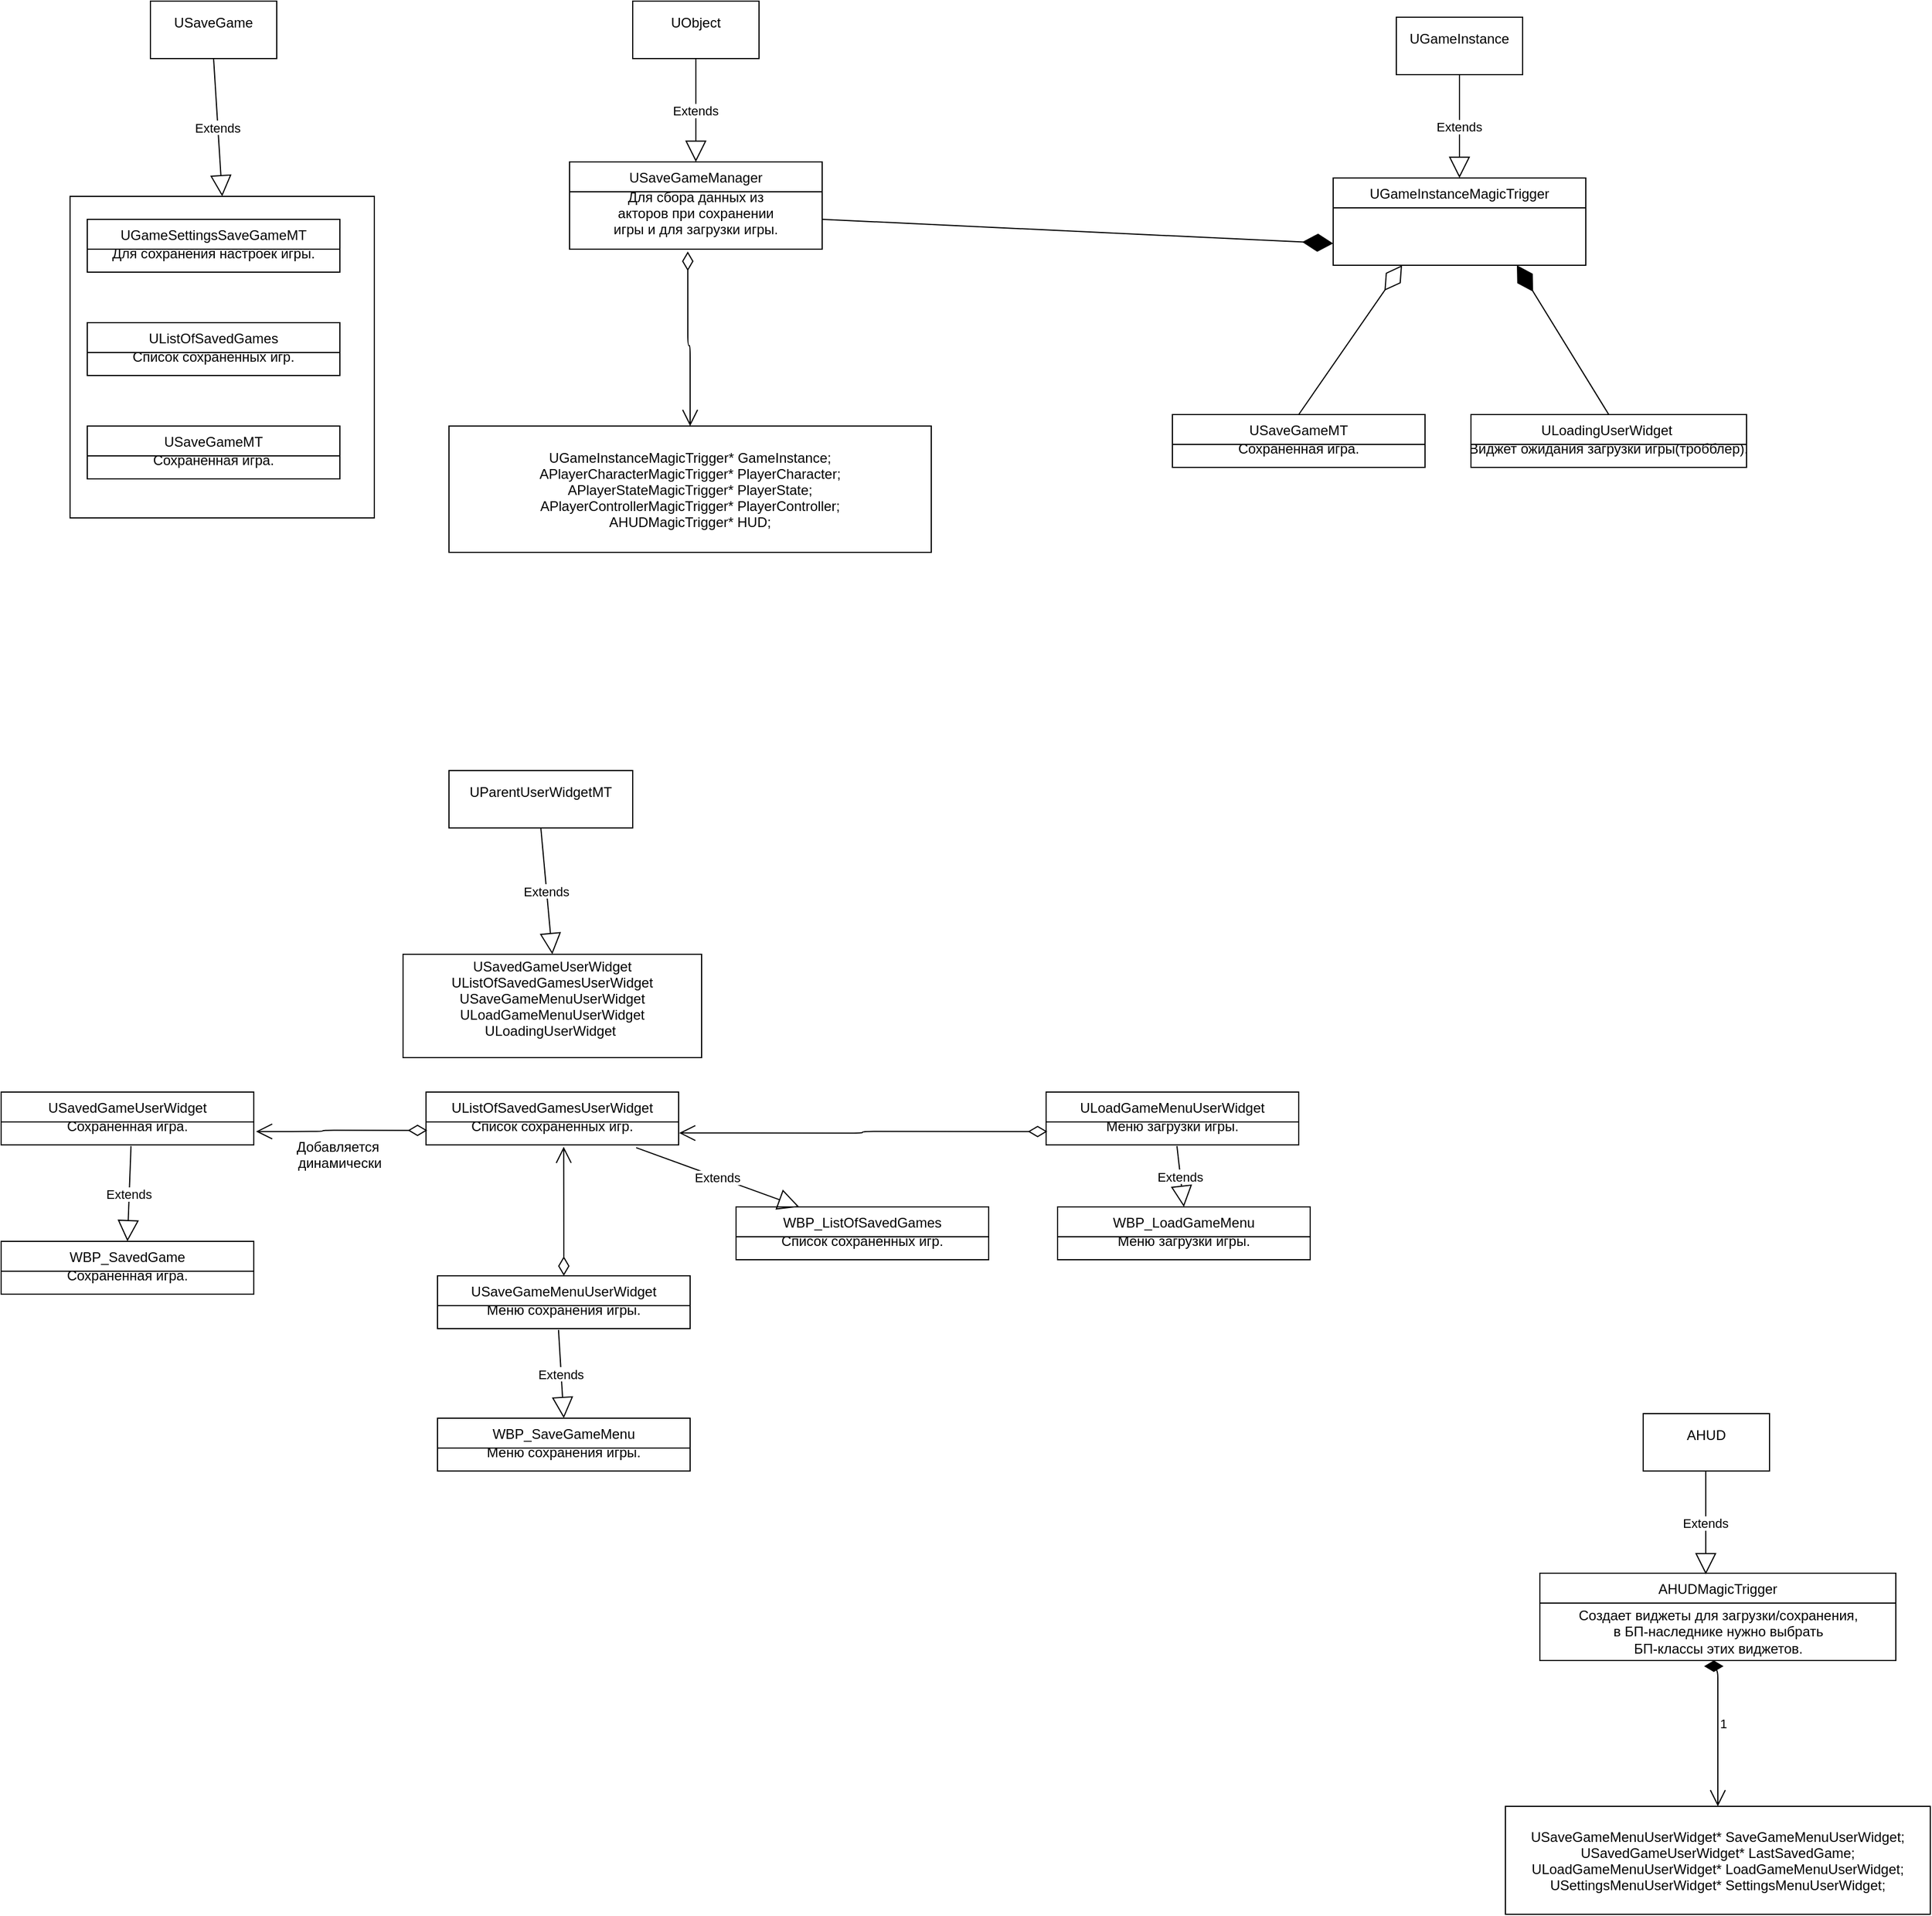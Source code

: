 <mxfile version="14.9.6" type="device"><diagram id="C5RBs43oDa-KdzZeNtuy" name="Page-1"><mxGraphModel dx="1599" dy="1015" grid="1" gridSize="10" guides="1" tooltips="1" connect="1" arrows="1" fold="1" page="1" pageScale="1" pageWidth="3300" pageHeight="2339" math="0" shadow="0"><root><mxCell id="WIyWlLk6GJQsqaUBKTNV-0"/><mxCell id="WIyWlLk6GJQsqaUBKTNV-1" parent="WIyWlLk6GJQsqaUBKTNV-0"/><mxCell id="2ddv5n-h7dRDnPX28ZdO-11" value="Extends" style="endArrow=block;endSize=16;endFill=0;exitX=0.5;exitY=1;exitDx=0;exitDy=0;entryX=0.5;entryY=0;entryDx=0;entryDy=0;startFill=1;anchorPointDirection=1;fixDash=0;metaEdit=0;fontStyle=0" parent="WIyWlLk6GJQsqaUBKTNV-1" source="Wu-_cJtGNASME4f10b3Y-38" target="3VBGNSHtFaT7-vQUP9fZ-44" edge="1"><mxGeometry width="160" relative="1" as="geometry"><mxPoint x="355" y="300" as="sourcePoint"/><mxPoint x="300" y="300" as="targetPoint"/></mxGeometry></mxCell><mxCell id="2ddv5n-h7dRDnPX28ZdO-20" value="UGameSettingsSaveGameMT&#10;" style="swimlane;fontStyle=0;childLayout=stackLayout;horizontal=1;startSize=26;fillColor=none;horizontalStack=0;resizeParent=1;resizeParentMax=0;resizeLast=0;collapsible=1;marginBottom=0;verticalAlign=top;" parent="WIyWlLk6GJQsqaUBKTNV-1" vertex="1"><mxGeometry x="85" y="220" width="220" height="46" as="geometry"/></mxCell><mxCell id="3VBGNSHtFaT7-vQUP9fZ-0" value="Для сохранения настроек игры.&#10;" style="text;align=center;verticalAlign=middle;resizable=0;points=[];autosize=1;strokeColor=none;fontStyle=0" parent="2ddv5n-h7dRDnPX28ZdO-20" vertex="1"><mxGeometry y="26" width="220" height="20" as="geometry"/></mxCell><mxCell id="Wu-_cJtGNASME4f10b3Y-38" value="USaveGame&#10;" style="fontStyle=0" parent="WIyWlLk6GJQsqaUBKTNV-1" vertex="1"><mxGeometry x="140" y="30" width="110" height="50" as="geometry"/></mxCell><mxCell id="3VBGNSHtFaT7-vQUP9fZ-1" value="UListOfSavedGames&#10;" style="swimlane;fontStyle=0;childLayout=stackLayout;horizontal=1;startSize=26;fillColor=none;horizontalStack=0;resizeParent=1;resizeParentMax=0;resizeLast=0;collapsible=1;marginBottom=0;verticalAlign=top;" parent="WIyWlLk6GJQsqaUBKTNV-1" vertex="1"><mxGeometry x="85" y="310" width="220" height="46" as="geometry"/></mxCell><mxCell id="3VBGNSHtFaT7-vQUP9fZ-2" value="Список сохраненных игр.&#10;" style="text;align=center;verticalAlign=middle;resizable=0;points=[];autosize=1;strokeColor=none;fontStyle=0" parent="3VBGNSHtFaT7-vQUP9fZ-1" vertex="1"><mxGeometry y="26" width="220" height="20" as="geometry"/></mxCell><mxCell id="3VBGNSHtFaT7-vQUP9fZ-4" value="UObject&#10;" style="fontStyle=0" parent="WIyWlLk6GJQsqaUBKTNV-1" vertex="1"><mxGeometry x="560" y="30" width="110" height="50" as="geometry"/></mxCell><mxCell id="3VBGNSHtFaT7-vQUP9fZ-5" value="Extends" style="endArrow=block;endSize=16;endFill=0;exitX=0.5;exitY=1;exitDx=0;exitDy=0;startFill=1;anchorPointDirection=1;fixDash=0;metaEdit=0;entryX=0.5;entryY=0;entryDx=0;entryDy=0;fontStyle=0" parent="WIyWlLk6GJQsqaUBKTNV-1" source="3VBGNSHtFaT7-vQUP9fZ-4" target="3VBGNSHtFaT7-vQUP9fZ-7" edge="1"><mxGeometry width="160" relative="1" as="geometry"><mxPoint x="610" y="80" as="sourcePoint"/><mxPoint x="650" y="200" as="targetPoint"/></mxGeometry></mxCell><mxCell id="3VBGNSHtFaT7-vQUP9fZ-7" value="USaveGameManager&#10;" style="swimlane;fontStyle=0;childLayout=stackLayout;horizontal=1;startSize=26;fillColor=none;horizontalStack=0;resizeParent=1;resizeParentMax=0;resizeLast=0;collapsible=1;marginBottom=0;verticalAlign=top;" parent="WIyWlLk6GJQsqaUBKTNV-1" vertex="1"><mxGeometry x="505" y="170" width="220" height="76" as="geometry"/></mxCell><mxCell id="3VBGNSHtFaT7-vQUP9fZ-8" value="Для сбора данных из&#10; акторов при сохранении &#10;игры и для загрузки игры.&#10;" style="text;align=center;verticalAlign=middle;resizable=0;points=[];autosize=1;strokeColor=none;fontStyle=0" parent="3VBGNSHtFaT7-vQUP9fZ-7" vertex="1"><mxGeometry y="26" width="220" height="50" as="geometry"/></mxCell><mxCell id="3VBGNSHtFaT7-vQUP9fZ-9" value="UGameInstanceMagicTrigger* GameInstance;&#10;APlayerCharacterMagicTrigger* PlayerCharacter;&#10;APlayerStateMagicTrigger* PlayerState;&#10;APlayerControllerMagicTrigger* PlayerController;&#10;AHUDMagicTrigger* HUD;" style="fontStyle=0" parent="WIyWlLk6GJQsqaUBKTNV-1" vertex="1"><mxGeometry x="400" y="400" width="420" height="110" as="geometry"/></mxCell><mxCell id="3VBGNSHtFaT7-vQUP9fZ-11" value="" style="endArrow=open;html=1;endSize=12;startArrow=diamondThin;startSize=14;startFill=0;edgeStyle=orthogonalEdgeStyle;align=left;verticalAlign=bottom;entryX=0.5;entryY=0;entryDx=0;entryDy=0;exitX=0.468;exitY=1.04;exitDx=0;exitDy=0;exitPerimeter=0;fontStyle=0" parent="WIyWlLk6GJQsqaUBKTNV-1" source="3VBGNSHtFaT7-vQUP9fZ-8" target="3VBGNSHtFaT7-vQUP9fZ-9" edge="1"><mxGeometry x="-1" y="3" relative="1" as="geometry"><mxPoint x="610" y="310" as="sourcePoint"/><mxPoint x="620" y="380" as="targetPoint"/><Array as="points"><mxPoint x="608" y="330"/><mxPoint x="610" y="330"/></Array></mxGeometry></mxCell><mxCell id="3VBGNSHtFaT7-vQUP9fZ-12" value="USaveGameMT&#10;" style="swimlane;fontStyle=0;childLayout=stackLayout;horizontal=1;startSize=26;fillColor=none;horizontalStack=0;resizeParent=1;resizeParentMax=0;resizeLast=0;collapsible=1;marginBottom=0;verticalAlign=top;" parent="WIyWlLk6GJQsqaUBKTNV-1" vertex="1"><mxGeometry x="85" y="400" width="220" height="46" as="geometry"/></mxCell><mxCell id="3VBGNSHtFaT7-vQUP9fZ-13" value="Сохраненная игра.&#10;" style="text;align=center;verticalAlign=middle;resizable=0;points=[];autosize=1;strokeColor=none;fontStyle=0" parent="3VBGNSHtFaT7-vQUP9fZ-12" vertex="1"><mxGeometry y="26" width="220" height="20" as="geometry"/></mxCell><mxCell id="3VBGNSHtFaT7-vQUP9fZ-15" value="UParentUserWidgetMT&#10;" style="fontStyle=0" parent="WIyWlLk6GJQsqaUBKTNV-1" vertex="1"><mxGeometry x="400" y="700" width="160" height="50" as="geometry"/></mxCell><mxCell id="3VBGNSHtFaT7-vQUP9fZ-16" value="Extends" style="endArrow=block;endSize=16;endFill=0;exitX=0.5;exitY=1;exitDx=0;exitDy=0;startFill=1;anchorPointDirection=1;fixDash=0;metaEdit=0;entryX=0.5;entryY=0;entryDx=0;entryDy=0;fontStyle=0" parent="WIyWlLk6GJQsqaUBKTNV-1" source="3VBGNSHtFaT7-vQUP9fZ-15" target="3VBGNSHtFaT7-vQUP9fZ-39" edge="1"><mxGeometry width="160" relative="1" as="geometry"><mxPoint x="570" y="720" as="sourcePoint"/><mxPoint x="530" y="860" as="targetPoint"/></mxGeometry></mxCell><mxCell id="3VBGNSHtFaT7-vQUP9fZ-17" value="UListOfSavedGamesUserWidget&#10;" style="swimlane;fontStyle=0;childLayout=stackLayout;horizontal=1;startSize=26;fillColor=none;horizontalStack=0;resizeParent=1;resizeParentMax=0;resizeLast=0;collapsible=1;marginBottom=0;verticalAlign=top;" parent="WIyWlLk6GJQsqaUBKTNV-1" vertex="1"><mxGeometry x="380" y="980" width="220" height="46" as="geometry"/></mxCell><mxCell id="3VBGNSHtFaT7-vQUP9fZ-18" value="Список сохраненных игр.&#10;" style="text;align=center;verticalAlign=middle;resizable=0;points=[];autosize=1;strokeColor=none;fontStyle=0" parent="3VBGNSHtFaT7-vQUP9fZ-17" vertex="1"><mxGeometry y="26" width="220" height="20" as="geometry"/></mxCell><mxCell id="3VBGNSHtFaT7-vQUP9fZ-19" value="ULoadGameMenuUserWidget&#10;" style="swimlane;fontStyle=0;childLayout=stackLayout;horizontal=1;startSize=26;fillColor=none;horizontalStack=0;resizeParent=1;resizeParentMax=0;resizeLast=0;collapsible=1;marginBottom=0;verticalAlign=top;" parent="WIyWlLk6GJQsqaUBKTNV-1" vertex="1"><mxGeometry x="920" y="980" width="220" height="46" as="geometry"/></mxCell><mxCell id="3VBGNSHtFaT7-vQUP9fZ-20" value="Меню загрузки игры.&#10;" style="text;align=center;verticalAlign=middle;resizable=0;points=[];autosize=1;strokeColor=none;fontStyle=0" parent="3VBGNSHtFaT7-vQUP9fZ-19" vertex="1"><mxGeometry y="26" width="220" height="20" as="geometry"/></mxCell><mxCell id="3VBGNSHtFaT7-vQUP9fZ-22" value="" style="endArrow=open;endSize=12;startArrow=diamondThin;startSize=14;startFill=0;edgeStyle=orthogonalEdgeStyle;align=left;verticalAlign=bottom;entryX=1.002;entryY=0.483;entryDx=0;entryDy=0;exitX=0.005;exitY=0.417;exitDx=0;exitDy=0;exitPerimeter=0;entryPerimeter=0;fontStyle=0" parent="WIyWlLk6GJQsqaUBKTNV-1" source="3VBGNSHtFaT7-vQUP9fZ-20" target="3VBGNSHtFaT7-vQUP9fZ-18" edge="1"><mxGeometry relative="1" as="geometry"><mxPoint x="680" y="880" as="sourcePoint"/><mxPoint x="682.04" y="980" as="targetPoint"/></mxGeometry></mxCell><mxCell id="3VBGNSHtFaT7-vQUP9fZ-27" value="USavedGameUserWidget&#10;" style="swimlane;fontStyle=0;childLayout=stackLayout;horizontal=1;startSize=26;fillColor=none;horizontalStack=0;resizeParent=1;resizeParentMax=0;resizeLast=0;collapsible=1;marginBottom=0;verticalAlign=top;" parent="WIyWlLk6GJQsqaUBKTNV-1" vertex="1"><mxGeometry x="10" y="980" width="220" height="46" as="geometry"/></mxCell><mxCell id="3VBGNSHtFaT7-vQUP9fZ-28" value="Сохраненная игра.&#10;" style="text;align=center;verticalAlign=middle;resizable=0;points=[];autosize=1;strokeColor=none;fontStyle=0" parent="3VBGNSHtFaT7-vQUP9fZ-27" vertex="1"><mxGeometry y="26" width="220" height="20" as="geometry"/></mxCell><mxCell id="3VBGNSHtFaT7-vQUP9fZ-32" value="" style="endArrow=open;endSize=12;startArrow=diamondThin;startSize=14;startFill=0;edgeStyle=orthogonalEdgeStyle;align=left;verticalAlign=bottom;entryX=1.009;entryY=0.417;entryDx=0;entryDy=0;exitX=0.005;exitY=0.367;exitDx=0;exitDy=0;exitPerimeter=0;entryPerimeter=0;fontStyle=0" parent="WIyWlLk6GJQsqaUBKTNV-1" source="3VBGNSHtFaT7-vQUP9fZ-18" target="3VBGNSHtFaT7-vQUP9fZ-28" edge="1"><mxGeometry x="-1" y="3" relative="1" as="geometry"><mxPoint x="330.66" y="1160" as="sourcePoint"/><mxPoint x="190.0" y="1163.3" as="targetPoint"/><Array as="points"><mxPoint x="290" y="1013"/></Array></mxGeometry></mxCell><mxCell id="3VBGNSHtFaT7-vQUP9fZ-33" value="Добавляется &#10;динамически&#10;" style="text;align=center;verticalAlign=middle;resizable=0;points=[];autosize=1;strokeColor=none;fontStyle=0" parent="WIyWlLk6GJQsqaUBKTNV-1" vertex="1"><mxGeometry x="260" y="1026" width="90" height="30" as="geometry"/></mxCell><mxCell id="3VBGNSHtFaT7-vQUP9fZ-34" value="USaveGameMenuUserWidget&#10;" style="swimlane;fontStyle=0;childLayout=stackLayout;horizontal=1;startSize=26;fillColor=none;horizontalStack=0;resizeParent=1;resizeParentMax=0;resizeLast=0;collapsible=1;marginBottom=0;verticalAlign=top;" parent="WIyWlLk6GJQsqaUBKTNV-1" vertex="1"><mxGeometry x="390" y="1140" width="220" height="46" as="geometry"/></mxCell><mxCell id="3VBGNSHtFaT7-vQUP9fZ-35" value="Меню сохранения игры.&#10;" style="text;align=center;verticalAlign=middle;resizable=0;points=[];autosize=1;strokeColor=none;fontStyle=0" parent="3VBGNSHtFaT7-vQUP9fZ-34" vertex="1"><mxGeometry y="26" width="220" height="20" as="geometry"/></mxCell><mxCell id="3VBGNSHtFaT7-vQUP9fZ-39" value="USavedGameUserWidget&#10;UListOfSavedGamesUserWidget&#10;USaveGameMenuUserWidget&#10;ULoadGameMenuUserWidget&#10;ULoadingUserWidget &#10;" style="fontStyle=0" parent="WIyWlLk6GJQsqaUBKTNV-1" vertex="1"><mxGeometry x="360" y="860" width="260" height="90" as="geometry"/></mxCell><mxCell id="3VBGNSHtFaT7-vQUP9fZ-41" value="" style="endArrow=open;endSize=12;startArrow=diamondThin;startSize=14;startFill=0;edgeStyle=orthogonalEdgeStyle;align=left;verticalAlign=bottom;exitX=0.5;exitY=0;exitDx=0;exitDy=0;entryX=0.545;entryY=1.08;entryDx=0;entryDy=0;entryPerimeter=0;fontStyle=0" parent="WIyWlLk6GJQsqaUBKTNV-1" source="3VBGNSHtFaT7-vQUP9fZ-34" target="3VBGNSHtFaT7-vQUP9fZ-18" edge="1"><mxGeometry relative="1" as="geometry"><mxPoint x="720.68" y="1106.68" as="sourcePoint"/><mxPoint x="610" y="1110" as="targetPoint"/></mxGeometry></mxCell><mxCell id="3VBGNSHtFaT7-vQUP9fZ-44" value="" style="shadow=0;sketch=0;rounded=0;glass=1;fillColor=none;fontStyle=0" parent="WIyWlLk6GJQsqaUBKTNV-1" vertex="1"><mxGeometry x="70" y="200" width="265" height="280" as="geometry"/></mxCell><mxCell id="3VBGNSHtFaT7-vQUP9fZ-45" value="UGameInstanceMagicTrigger&#10;" style="swimlane;fontStyle=0;childLayout=stackLayout;horizontal=1;startSize=26;fillColor=none;horizontalStack=0;resizeParent=1;resizeParentMax=0;resizeLast=0;collapsible=1;marginBottom=0;verticalAlign=top;" parent="WIyWlLk6GJQsqaUBKTNV-1" vertex="1"><mxGeometry x="1170" y="184" width="220" height="76" as="geometry"/></mxCell><mxCell id="3VBGNSHtFaT7-vQUP9fZ-47" value="UGameInstance&#10;" style="labelBorderColor=none;verticalAlign=middle;fontStyle=0" parent="WIyWlLk6GJQsqaUBKTNV-1" vertex="1"><mxGeometry x="1225" y="44" width="110" height="50" as="geometry"/></mxCell><mxCell id="3VBGNSHtFaT7-vQUP9fZ-48" value="Extends" style="endArrow=block;endSize=16;endFill=0;exitX=0.5;exitY=1;exitDx=0;exitDy=0;startFill=1;anchorPointDirection=1;fixDash=0;metaEdit=0;entryX=0.5;entryY=0;entryDx=0;entryDy=0;fontStyle=0" parent="WIyWlLk6GJQsqaUBKTNV-1" source="3VBGNSHtFaT7-vQUP9fZ-47" edge="1"><mxGeometry width="160" relative="1" as="geometry"><mxPoint x="1275" y="94" as="sourcePoint"/><mxPoint x="1280" y="184" as="targetPoint"/></mxGeometry></mxCell><mxCell id="3VBGNSHtFaT7-vQUP9fZ-53" value="USaveGameMT&#10;" style="swimlane;fontStyle=0;childLayout=stackLayout;horizontal=1;startSize=26;fillColor=none;horizontalStack=0;resizeParent=1;resizeParentMax=0;resizeLast=0;collapsible=1;marginBottom=0;verticalAlign=top;" parent="WIyWlLk6GJQsqaUBKTNV-1" vertex="1"><mxGeometry x="1030" y="390" width="220" height="46" as="geometry"/></mxCell><mxCell id="3VBGNSHtFaT7-vQUP9fZ-54" value="Сохраненная игра.&#10;" style="text;align=center;verticalAlign=middle;resizable=0;points=[];autosize=1;strokeColor=none;fontStyle=0" parent="3VBGNSHtFaT7-vQUP9fZ-53" vertex="1"><mxGeometry y="26" width="220" height="20" as="geometry"/></mxCell><mxCell id="3VBGNSHtFaT7-vQUP9fZ-55" value="ULoadingUserWidget " style="swimlane;fontStyle=0;childLayout=stackLayout;horizontal=1;startSize=26;fillColor=none;horizontalStack=0;resizeParent=1;resizeParentMax=0;resizeLast=0;collapsible=1;marginBottom=0;verticalAlign=top;" parent="WIyWlLk6GJQsqaUBKTNV-1" vertex="1"><mxGeometry x="1290" y="390" width="240" height="46" as="geometry"/></mxCell><mxCell id="3VBGNSHtFaT7-vQUP9fZ-56" value="Виджет ожидания загрузки игры(тробблер).&#10;" style="text;align=center;verticalAlign=middle;resizable=0;points=[];autosize=1;strokeColor=none;fontStyle=0" parent="3VBGNSHtFaT7-vQUP9fZ-55" vertex="1"><mxGeometry y="26" width="240" height="20" as="geometry"/></mxCell><mxCell id="3VBGNSHtFaT7-vQUP9fZ-59" value="AHUD&#10;" style="labelBorderColor=none;verticalAlign=middle;fontStyle=0" parent="WIyWlLk6GJQsqaUBKTNV-1" vertex="1"><mxGeometry x="1440" y="1260" width="110" height="50" as="geometry"/></mxCell><mxCell id="3VBGNSHtFaT7-vQUP9fZ-60" value="Extends" style="endArrow=block;endSize=16;endFill=0;exitX=0.5;exitY=1;exitDx=0;exitDy=0;startFill=1;anchorPointDirection=1;fixDash=0;metaEdit=0;entryX=0.5;entryY=0;entryDx=0;entryDy=0;fontStyle=0" parent="WIyWlLk6GJQsqaUBKTNV-1" edge="1"><mxGeometry width="160" relative="1" as="geometry"><mxPoint x="1494.5" y="1310" as="sourcePoint"/><mxPoint x="1494.5" y="1400" as="targetPoint"/><Array as="points"><mxPoint x="1494.5" y="1356"/></Array></mxGeometry></mxCell><mxCell id="3VBGNSHtFaT7-vQUP9fZ-61" value="AHUDMagicTrigger&#10;" style="swimlane;fontStyle=0;childLayout=stackLayout;horizontal=1;startSize=26;fillColor=none;horizontalStack=0;resizeParent=1;resizeParentMax=0;resizeLast=0;collapsible=1;marginBottom=0;verticalAlign=top;" parent="WIyWlLk6GJQsqaUBKTNV-1" vertex="1"><mxGeometry x="1350" y="1399" width="310" height="76" as="geometry"/></mxCell><mxCell id="m__-w3Ek9bFNL5OKbapV-0" value="Создает виджеты для загрузки/сохранения, &lt;br&gt;в БП-наследнике нужно выбрать &lt;br&gt;БП-классы этих виджетов." style="text;html=1;align=center;verticalAlign=middle;resizable=0;points=[];autosize=1;strokeColor=none;" parent="3VBGNSHtFaT7-vQUP9fZ-61" vertex="1"><mxGeometry y="26" width="310" height="50" as="geometry"/></mxCell><mxCell id="3VBGNSHtFaT7-vQUP9fZ-63" value="&#9;&#9;USaveGameMenuUserWidget* SaveGameMenuUserWidget;&#10;&#9;USavedGameUserWidget* LastSavedGame;&#10;&#9;ULoadGameMenuUserWidget* LoadGameMenuUserWidget;&#10;&#9;USettingsMenuUserWidget* SettingsMenuUserWidget;" style="fontStyle=0" parent="WIyWlLk6GJQsqaUBKTNV-1" vertex="1"><mxGeometry x="1320" y="1602" width="370" height="94" as="geometry"/></mxCell><mxCell id="3VBGNSHtFaT7-vQUP9fZ-64" value="1" style="endArrow=open;html=1;endSize=12;startArrow=diamondThin;startSize=14;startFill=1;edgeStyle=orthogonalEdgeStyle;align=left;verticalAlign=bottom;fontStyle=0;entryX=0.5;entryY=0;entryDx=0;entryDy=0;" parent="WIyWlLk6GJQsqaUBKTNV-1" target="3VBGNSHtFaT7-vQUP9fZ-63" edge="1"><mxGeometry relative="1" as="geometry"><mxPoint x="1510" y="1480" as="sourcePoint"/><mxPoint x="1480" y="1590" as="targetPoint"/><Array as="points"><mxPoint x="1505" y="1480"/></Array></mxGeometry></mxCell><mxCell id="3VBGNSHtFaT7-vQUP9fZ-65" value="" style="endArrow=diamondThin;endFill=0;endSize=24;html=1;exitX=0.5;exitY=0;exitDx=0;exitDy=0;" parent="WIyWlLk6GJQsqaUBKTNV-1" source="3VBGNSHtFaT7-vQUP9fZ-53" edge="1"><mxGeometry width="160" relative="1" as="geometry"><mxPoint x="1130" y="340" as="sourcePoint"/><mxPoint x="1230" y="260" as="targetPoint"/></mxGeometry></mxCell><mxCell id="3VBGNSHtFaT7-vQUP9fZ-67" value="" style="endArrow=diamondThin;endFill=1;endSize=24;html=1;entryX=0;entryY=0.75;entryDx=0;entryDy=0;exitX=1;exitY=0.48;exitDx=0;exitDy=0;exitPerimeter=0;" parent="WIyWlLk6GJQsqaUBKTNV-1" source="3VBGNSHtFaT7-vQUP9fZ-8" target="3VBGNSHtFaT7-vQUP9fZ-45" edge="1"><mxGeometry width="160" relative="1" as="geometry"><mxPoint x="810" y="210" as="sourcePoint"/><mxPoint x="970" y="210" as="targetPoint"/></mxGeometry></mxCell><mxCell id="m__-w3Ek9bFNL5OKbapV-1" value="WBP_SavedGame" style="swimlane;fontStyle=0;childLayout=stackLayout;horizontal=1;startSize=26;fillColor=none;horizontalStack=0;resizeParent=1;resizeParentMax=0;resizeLast=0;collapsible=1;marginBottom=0;verticalAlign=top;" parent="WIyWlLk6GJQsqaUBKTNV-1" vertex="1"><mxGeometry x="10" y="1110" width="220" height="46" as="geometry"/></mxCell><mxCell id="m__-w3Ek9bFNL5OKbapV-2" value="Сохраненная игра.&#10;" style="text;align=center;verticalAlign=middle;resizable=0;points=[];autosize=1;strokeColor=none;fontStyle=0" parent="m__-w3Ek9bFNL5OKbapV-1" vertex="1"><mxGeometry y="26" width="220" height="20" as="geometry"/></mxCell><mxCell id="m__-w3Ek9bFNL5OKbapV-3" value="Extends" style="endArrow=block;endSize=16;endFill=0;exitX=0.514;exitY=1.053;exitDx=0;exitDy=0;startFill=1;anchorPointDirection=1;fixDash=0;metaEdit=0;entryX=0.5;entryY=0;entryDx=0;entryDy=0;fontStyle=0;exitPerimeter=0;" parent="WIyWlLk6GJQsqaUBKTNV-1" source="3VBGNSHtFaT7-vQUP9fZ-28" target="m__-w3Ek9bFNL5OKbapV-1" edge="1"><mxGeometry width="160" relative="1" as="geometry"><mxPoint x="115.0" y="1026" as="sourcePoint"/><mxPoint x="125.0" y="1136" as="targetPoint"/></mxGeometry></mxCell><mxCell id="m__-w3Ek9bFNL5OKbapV-5" value="WBP_SaveGameMenu" style="swimlane;fontStyle=0;childLayout=stackLayout;horizontal=1;startSize=26;fillColor=none;horizontalStack=0;resizeParent=1;resizeParentMax=0;resizeLast=0;collapsible=1;marginBottom=0;verticalAlign=top;" parent="WIyWlLk6GJQsqaUBKTNV-1" vertex="1"><mxGeometry x="390" y="1264" width="220" height="46" as="geometry"/></mxCell><mxCell id="m__-w3Ek9bFNL5OKbapV-6" value="Меню сохранения игры.&#10;" style="text;align=center;verticalAlign=middle;resizable=0;points=[];autosize=1;strokeColor=none;fontStyle=0" parent="m__-w3Ek9bFNL5OKbapV-5" vertex="1"><mxGeometry y="26" width="220" height="20" as="geometry"/></mxCell><mxCell id="m__-w3Ek9bFNL5OKbapV-7" value="Extends" style="endArrow=block;endSize=16;endFill=0;startFill=1;anchorPointDirection=1;fixDash=0;metaEdit=0;entryX=0.5;entryY=0;entryDx=0;entryDy=0;fontStyle=0;exitX=0.479;exitY=1.053;exitDx=0;exitDy=0;exitPerimeter=0;" parent="WIyWlLk6GJQsqaUBKTNV-1" source="3VBGNSHtFaT7-vQUP9fZ-35" target="m__-w3Ek9bFNL5OKbapV-5" edge="1"><mxGeometry width="160" relative="1" as="geometry"><mxPoint x="490" y="1210" as="sourcePoint"/><mxPoint x="505" y="1270" as="targetPoint"/></mxGeometry></mxCell><mxCell id="m__-w3Ek9bFNL5OKbapV-8" value="WBP_ListOfSavedGames" style="swimlane;fontStyle=0;childLayout=stackLayout;horizontal=1;startSize=26;fillColor=none;horizontalStack=0;resizeParent=1;resizeParentMax=0;resizeLast=0;collapsible=1;marginBottom=0;verticalAlign=top;" parent="WIyWlLk6GJQsqaUBKTNV-1" vertex="1"><mxGeometry x="650" y="1080" width="220" height="46" as="geometry"/></mxCell><mxCell id="m__-w3Ek9bFNL5OKbapV-9" value="Список сохраненных игр.&#10;" style="text;align=center;verticalAlign=middle;resizable=0;points=[];autosize=1;strokeColor=none;fontStyle=0" parent="m__-w3Ek9bFNL5OKbapV-8" vertex="1"><mxGeometry y="26" width="220" height="20" as="geometry"/></mxCell><mxCell id="m__-w3Ek9bFNL5OKbapV-10" value="Extends" style="endArrow=block;endSize=16;endFill=0;startFill=1;anchorPointDirection=1;fixDash=0;metaEdit=0;entryX=0.25;entryY=0;entryDx=0;entryDy=0;fontStyle=0;exitX=0.832;exitY=1.122;exitDx=0;exitDy=0;exitPerimeter=0;" parent="WIyWlLk6GJQsqaUBKTNV-1" source="3VBGNSHtFaT7-vQUP9fZ-18" target="m__-w3Ek9bFNL5OKbapV-8" edge="1"><mxGeometry width="160" relative="1" as="geometry"><mxPoint x="640.0" y="1040.0" as="sourcePoint"/><mxPoint x="644.62" y="1116.94" as="targetPoint"/></mxGeometry></mxCell><mxCell id="m__-w3Ek9bFNL5OKbapV-11" value="WBP_LoadGameMenu" style="swimlane;fontStyle=0;childLayout=stackLayout;horizontal=1;startSize=26;fillColor=none;horizontalStack=0;resizeParent=1;resizeParentMax=0;resizeLast=0;collapsible=1;marginBottom=0;verticalAlign=top;" parent="WIyWlLk6GJQsqaUBKTNV-1" vertex="1"><mxGeometry x="930" y="1080" width="220" height="46" as="geometry"/></mxCell><mxCell id="m__-w3Ek9bFNL5OKbapV-12" value="Меню загрузки игры.&#10;" style="text;align=center;verticalAlign=middle;resizable=0;points=[];autosize=1;strokeColor=none;fontStyle=0" parent="m__-w3Ek9bFNL5OKbapV-11" vertex="1"><mxGeometry y="26" width="220" height="20" as="geometry"/></mxCell><mxCell id="m__-w3Ek9bFNL5OKbapV-13" value="Extends" style="endArrow=block;endSize=16;endFill=0;startFill=1;anchorPointDirection=1;fixDash=0;metaEdit=0;entryX=0.5;entryY=0;entryDx=0;entryDy=0;fontStyle=0;exitX=0.518;exitY=1.053;exitDx=0;exitDy=0;exitPerimeter=0;" parent="WIyWlLk6GJQsqaUBKTNV-1" source="3VBGNSHtFaT7-vQUP9fZ-20" target="m__-w3Ek9bFNL5OKbapV-11" edge="1"><mxGeometry width="160" relative="1" as="geometry"><mxPoint x="1170" y="1033.06" as="sourcePoint"/><mxPoint x="1174.62" y="1110.0" as="targetPoint"/></mxGeometry></mxCell><mxCell id="j4rKQimlLOFzi29eKrlF-1" value="" style="endArrow=diamondThin;endFill=1;endSize=24;html=1;exitX=0.5;exitY=0;exitDx=0;exitDy=0;" edge="1" parent="WIyWlLk6GJQsqaUBKTNV-1" source="3VBGNSHtFaT7-vQUP9fZ-55"><mxGeometry width="160" relative="1" as="geometry"><mxPoint x="1410" y="300" as="sourcePoint"/><mxPoint x="1330" y="260" as="targetPoint"/></mxGeometry></mxCell></root></mxGraphModel></diagram></mxfile>